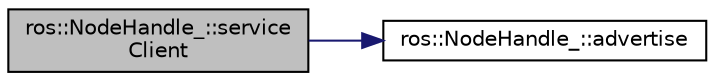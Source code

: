 digraph "ros::NodeHandle_::serviceClient"
{
  edge [fontname="Helvetica",fontsize="10",labelfontname="Helvetica",labelfontsize="10"];
  node [fontname="Helvetica",fontsize="10",shape=record];
  rankdir="LR";
  Node1 [label="ros::NodeHandle_::service\lClient",height=0.2,width=0.4,color="black", fillcolor="grey75", style="filled" fontcolor="black"];
  Node1 -> Node2 [color="midnightblue",fontsize="10",style="solid",fontname="Helvetica"];
  Node2 [label="ros::NodeHandle_::advertise",height=0.2,width=0.4,color="black", fillcolor="white", style="filled",URL="$classros_1_1_node_handle__.html#a975edaafd62f5eee09e2e7572a0cbaea"];
}
